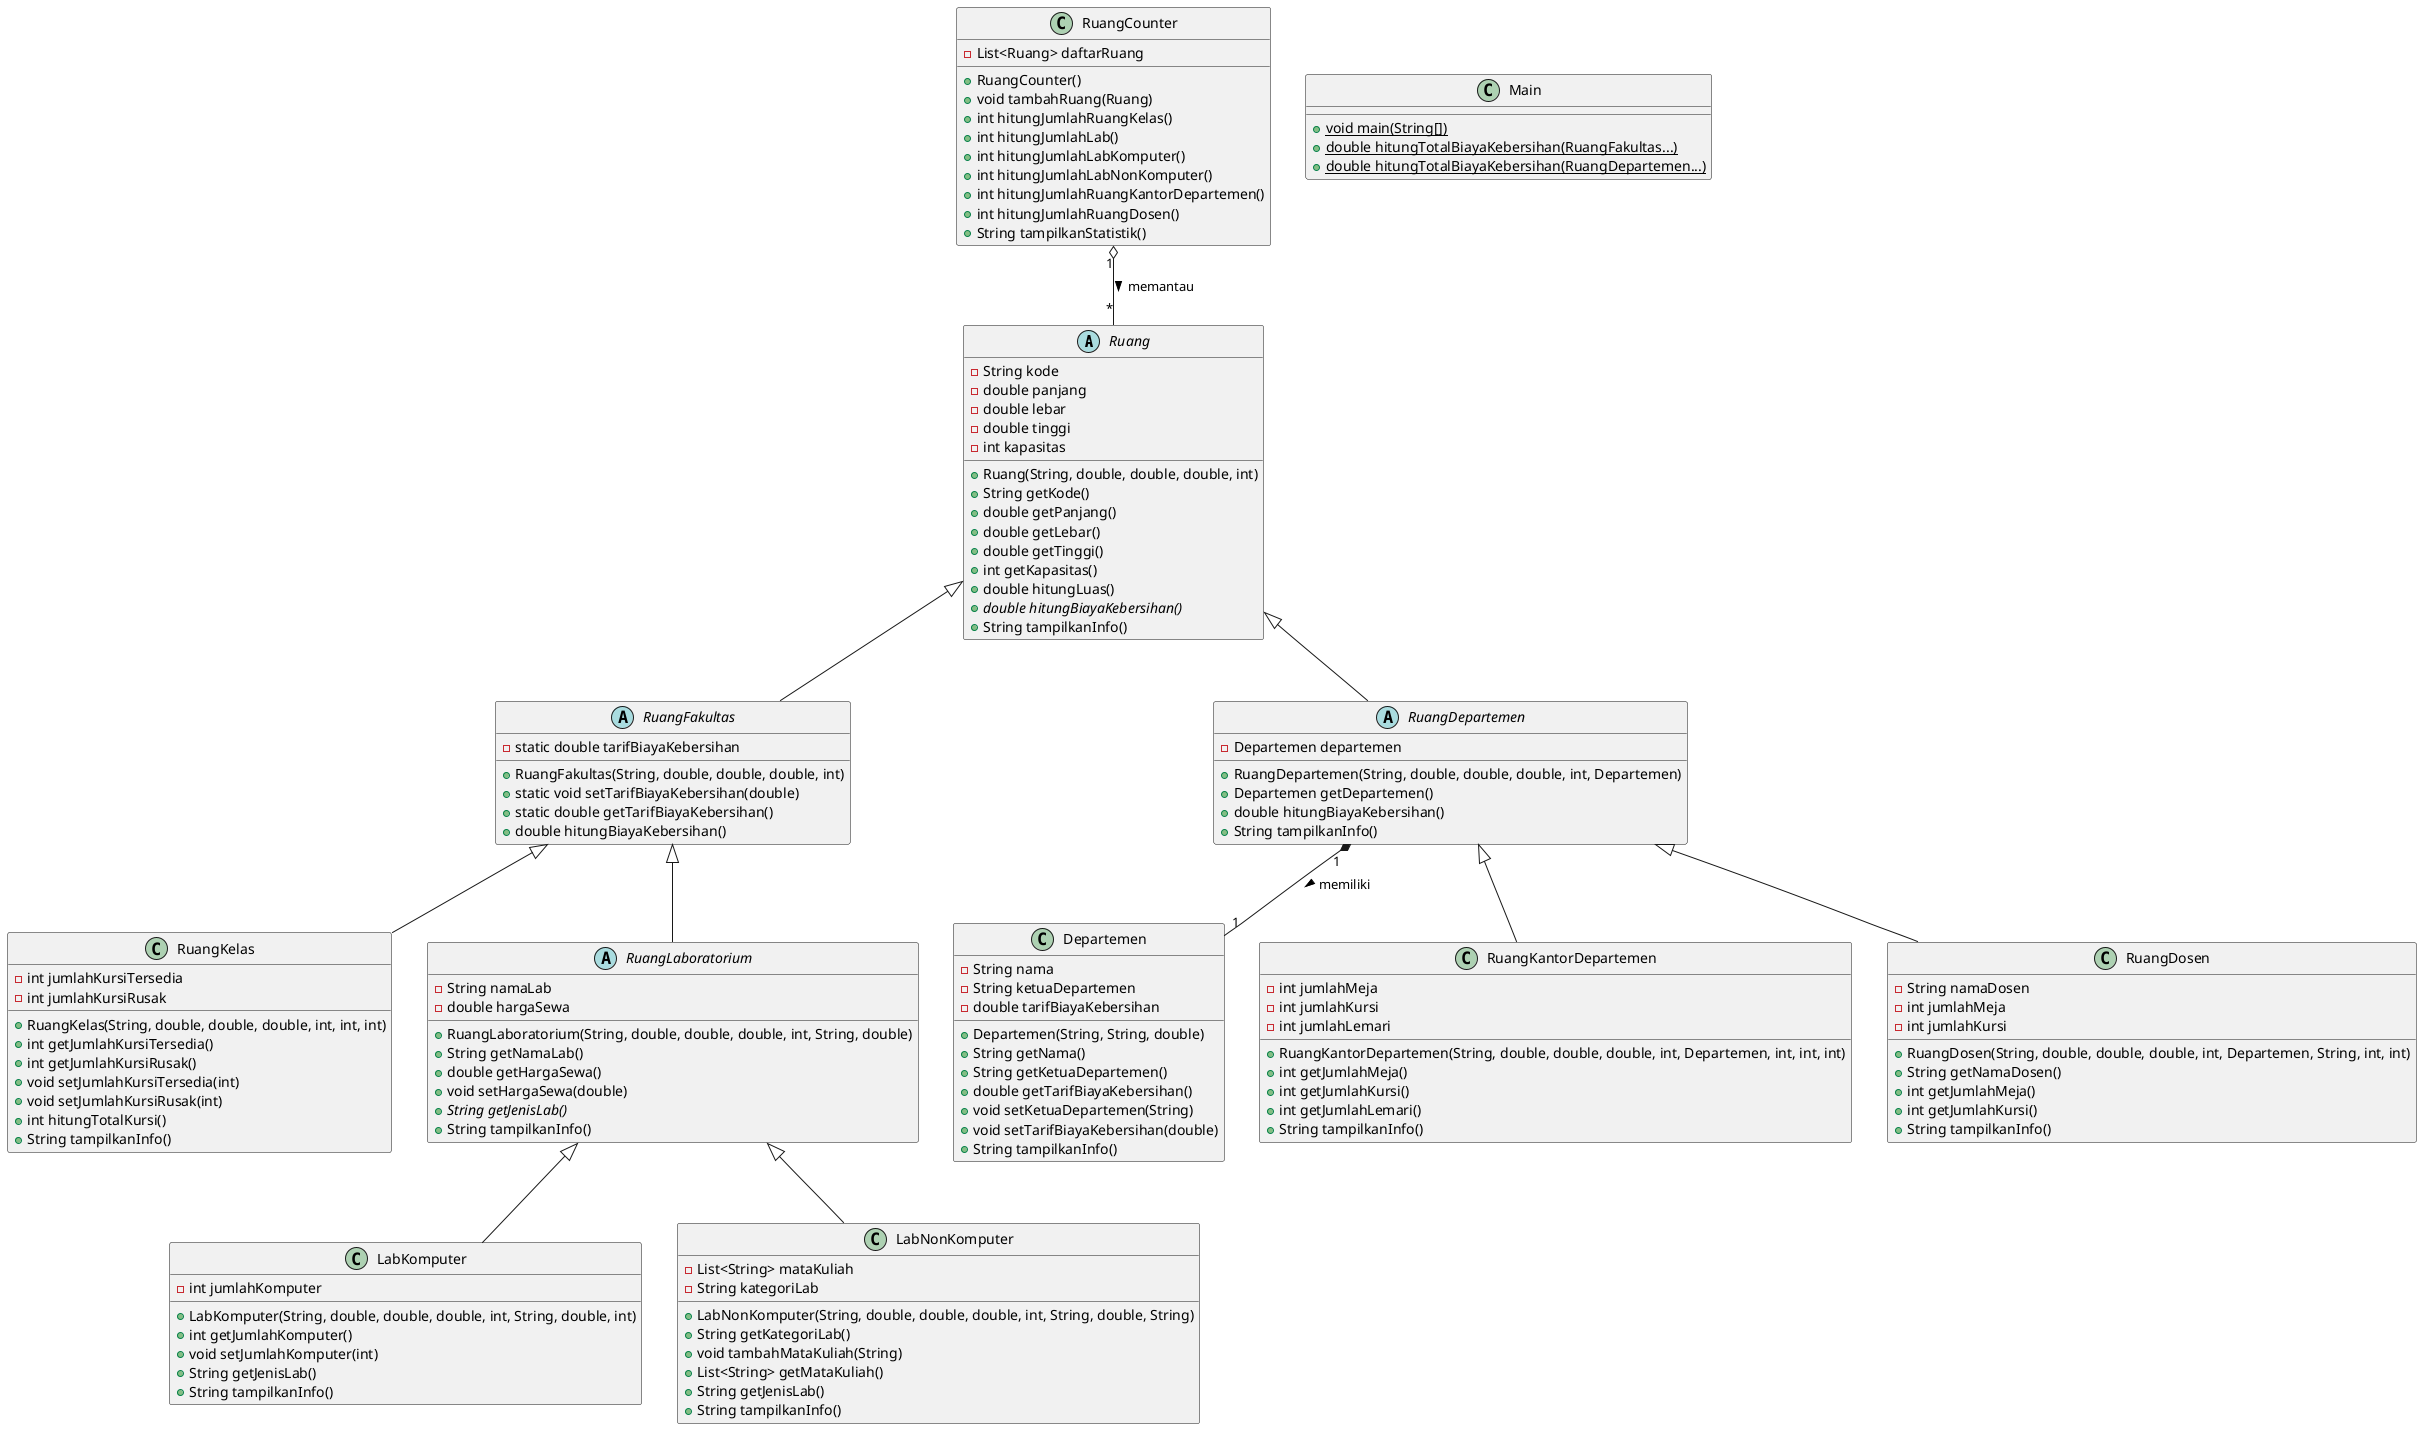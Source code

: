 @startuml

abstract class Ruang {
  - String kode
  - double panjang
  - double lebar
  - double tinggi
  - int kapasitas
  + Ruang(String, double, double, double, int)
  + String getKode()
  + double getPanjang()
  + double getLebar()
  + double getTinggi()
  + int getKapasitas()
  + double hitungLuas()
  + {abstract} double hitungBiayaKebersihan()
  + String tampilkanInfo()
}

class Departemen {
  - String nama
  - String ketuaDepartemen
  - double tarifBiayaKebersihan
  + Departemen(String, String, double)
  + String getNama()
  + String getKetuaDepartemen()
  + double getTarifBiayaKebersihan()
  + void setKetuaDepartemen(String)
  + void setTarifBiayaKebersihan(double)
  + String tampilkanInfo()
}

abstract class RuangFakultas {
  - static double tarifBiayaKebersihan
  + RuangFakultas(String, double, double, double, int)
  + static void setTarifBiayaKebersihan(double)
  + static double getTarifBiayaKebersihan()
  + double hitungBiayaKebersihan()
}

abstract class RuangDepartemen {
  - Departemen departemen
  + RuangDepartemen(String, double, double, double, int, Departemen)
  + Departemen getDepartemen()
  + double hitungBiayaKebersihan()
  + String tampilkanInfo()
}

class RuangKelas {
  - int jumlahKursiTersedia
  - int jumlahKursiRusak
  + RuangKelas(String, double, double, double, int, int, int)
  + int getJumlahKursiTersedia()
  + int getJumlahKursiRusak()
  + void setJumlahKursiTersedia(int)
  + void setJumlahKursiRusak(int)
  + int hitungTotalKursi()
  + String tampilkanInfo()
}

abstract class RuangLaboratorium {
  - String namaLab
  - double hargaSewa
  + RuangLaboratorium(String, double, double, double, int, String, double)
  + String getNamaLab()
  + double getHargaSewa()
  + void setHargaSewa(double)
  + {abstract} String getJenisLab()
  + String tampilkanInfo()
}

class LabKomputer {
  - int jumlahKomputer
  + LabKomputer(String, double, double, double, int, String, double, int)
  + int getJumlahKomputer()
  + void setJumlahKomputer(int)
  + String getJenisLab()
  + String tampilkanInfo()
}

class LabNonKomputer {
  - List<String> mataKuliah
  - String kategoriLab
  + LabNonKomputer(String, double, double, double, int, String, double, String)
  + String getKategoriLab()
  + void tambahMataKuliah(String)
  + List<String> getMataKuliah()
  + String getJenisLab()
  + String tampilkanInfo()
}

class RuangKantorDepartemen {
  - int jumlahMeja
  - int jumlahKursi
  - int jumlahLemari
  + RuangKantorDepartemen(String, double, double, double, int, Departemen, int, int, int)
  + int getJumlahMeja()
  + int getJumlahKursi()
  + int getJumlahLemari()
  + String tampilkanInfo()
}

class RuangDosen {
  - String namaDosen
  - int jumlahMeja
  - int jumlahKursi
  + RuangDosen(String, double, double, double, int, Departemen, String, int, int)
  + String getNamaDosen()
  + int getJumlahMeja()
  + int getJumlahKursi()
  + String tampilkanInfo()
}

class RuangCounter {
  - List<Ruang> daftarRuang
  + RuangCounter()
  + void tambahRuang(Ruang)
  + int hitungJumlahRuangKelas()
  + int hitungJumlahLab()
  + int hitungJumlahLabKomputer()
  + int hitungJumlahLabNonKomputer()
  + int hitungJumlahRuangKantorDepartemen()
  + int hitungJumlahRuangDosen()
  + String tampilkanStatistik()
}

class Main {
  + {static} void main(String[])
  + {static} double hitungTotalBiayaKebersihan(RuangFakultas...)
  + {static} double hitungTotalBiayaKebersihan(RuangDepartemen...)
}

Ruang <|-- RuangFakultas
Ruang <|-- RuangDepartemen
RuangFakultas <|-- RuangKelas
RuangFakultas <|-- RuangLaboratorium
RuangLaboratorium <|-- LabKomputer
RuangLaboratorium <|-- LabNonKomputer
RuangDepartemen <|-- RuangKantorDepartemen
RuangDepartemen <|-- RuangDosen
RuangDepartemen "1" *-- "1" Departemen : memiliki >
RuangCounter "1" o-- "*" Ruang : memantau >

@enduml